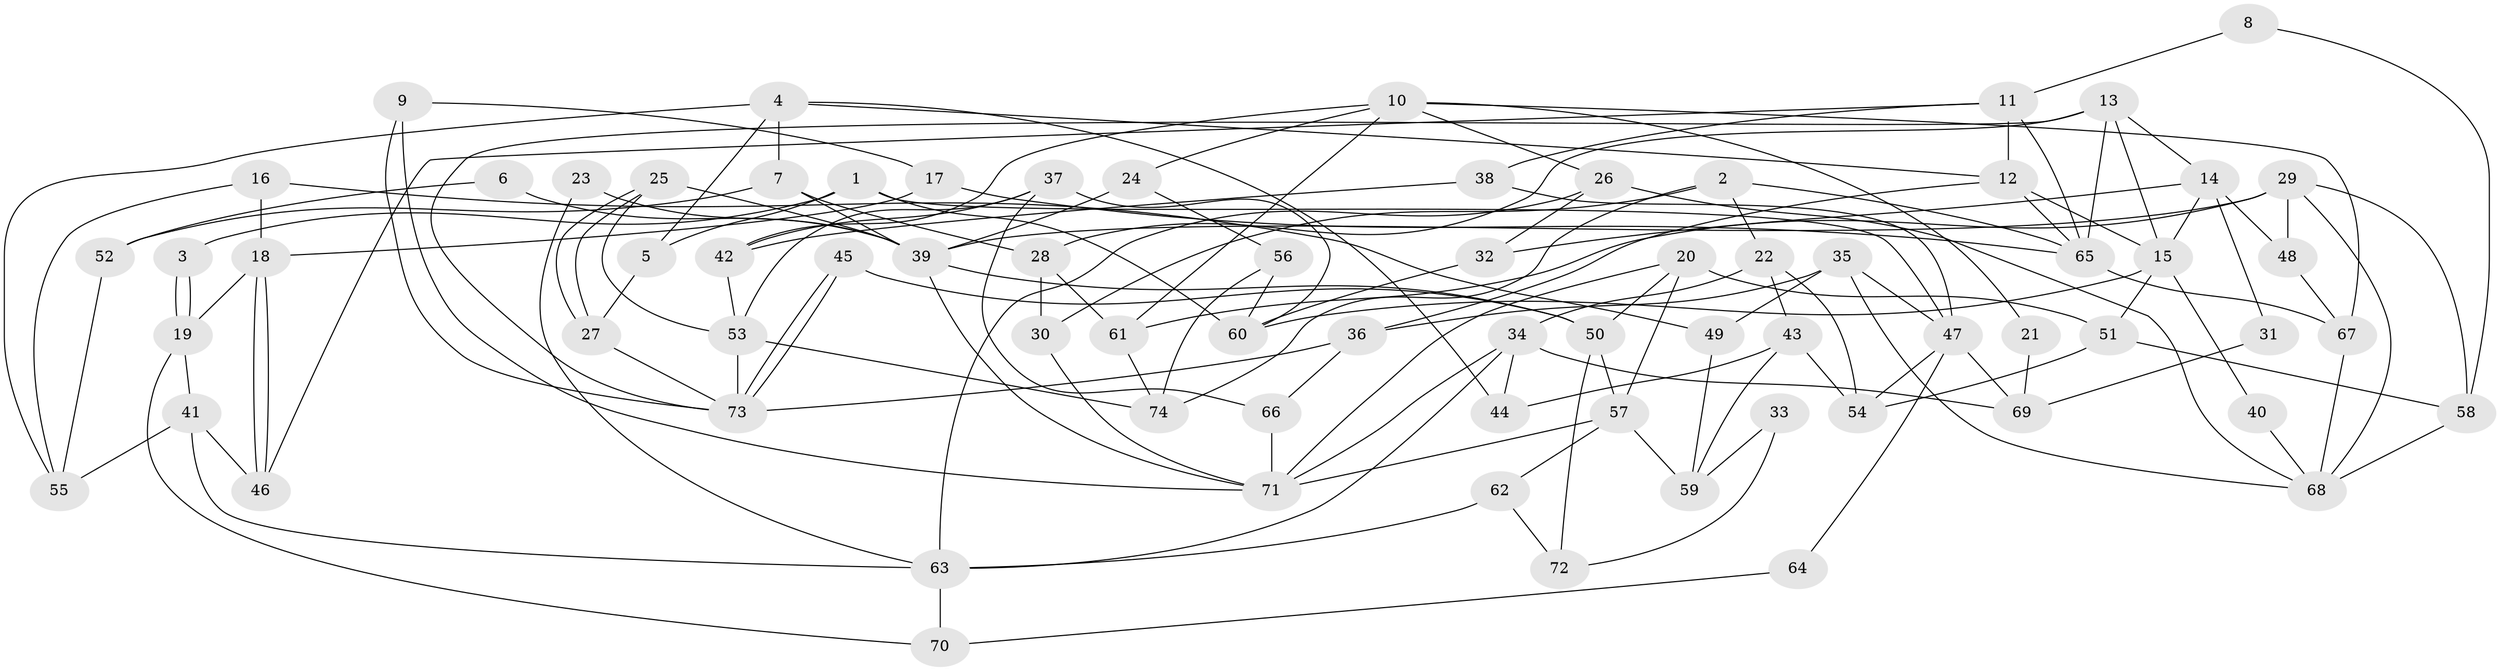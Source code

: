 // coarse degree distribution, {4: 0.16129032258064516, 2: 0.16129032258064516, 3: 0.12903225806451613, 9: 0.06451612903225806, 5: 0.12903225806451613, 7: 0.16129032258064516, 6: 0.0967741935483871, 8: 0.06451612903225806, 1: 0.03225806451612903}
// Generated by graph-tools (version 1.1) at 2025/51/03/04/25 22:51:19]
// undirected, 74 vertices, 148 edges
graph export_dot {
  node [color=gray90,style=filled];
  1;
  2;
  3;
  4;
  5;
  6;
  7;
  8;
  9;
  10;
  11;
  12;
  13;
  14;
  15;
  16;
  17;
  18;
  19;
  20;
  21;
  22;
  23;
  24;
  25;
  26;
  27;
  28;
  29;
  30;
  31;
  32;
  33;
  34;
  35;
  36;
  37;
  38;
  39;
  40;
  41;
  42;
  43;
  44;
  45;
  46;
  47;
  48;
  49;
  50;
  51;
  52;
  53;
  54;
  55;
  56;
  57;
  58;
  59;
  60;
  61;
  62;
  63;
  64;
  65;
  66;
  67;
  68;
  69;
  70;
  71;
  72;
  73;
  74;
  1 -- 60;
  1 -- 5;
  1 -- 3;
  1 -- 47;
  2 -- 74;
  2 -- 30;
  2 -- 22;
  2 -- 65;
  3 -- 19;
  3 -- 19;
  4 -- 12;
  4 -- 55;
  4 -- 5;
  4 -- 7;
  4 -- 44;
  5 -- 27;
  6 -- 52;
  6 -- 39;
  7 -- 28;
  7 -- 39;
  7 -- 52;
  8 -- 58;
  8 -- 11;
  9 -- 73;
  9 -- 71;
  9 -- 17;
  10 -- 61;
  10 -- 26;
  10 -- 21;
  10 -- 24;
  10 -- 42;
  10 -- 67;
  11 -- 65;
  11 -- 12;
  11 -- 38;
  11 -- 46;
  12 -- 15;
  12 -- 36;
  12 -- 65;
  13 -- 65;
  13 -- 14;
  13 -- 15;
  13 -- 28;
  13 -- 73;
  14 -- 48;
  14 -- 15;
  14 -- 31;
  14 -- 32;
  15 -- 51;
  15 -- 40;
  15 -- 60;
  16 -- 49;
  16 -- 18;
  16 -- 55;
  17 -- 65;
  17 -- 18;
  18 -- 46;
  18 -- 46;
  18 -- 19;
  19 -- 41;
  19 -- 70;
  20 -- 57;
  20 -- 71;
  20 -- 50;
  20 -- 51;
  21 -- 69;
  22 -- 43;
  22 -- 34;
  22 -- 54;
  23 -- 39;
  23 -- 63;
  24 -- 39;
  24 -- 56;
  25 -- 53;
  25 -- 27;
  25 -- 27;
  25 -- 39;
  26 -- 32;
  26 -- 68;
  26 -- 63;
  27 -- 73;
  28 -- 61;
  28 -- 30;
  29 -- 39;
  29 -- 58;
  29 -- 48;
  29 -- 61;
  29 -- 68;
  30 -- 71;
  31 -- 69;
  32 -- 60;
  33 -- 72;
  33 -- 59;
  34 -- 63;
  34 -- 44;
  34 -- 69;
  34 -- 71;
  35 -- 47;
  35 -- 68;
  35 -- 36;
  35 -- 49;
  36 -- 73;
  36 -- 66;
  37 -- 66;
  37 -- 42;
  37 -- 53;
  37 -- 60;
  38 -- 42;
  38 -- 47;
  39 -- 50;
  39 -- 71;
  40 -- 68;
  41 -- 46;
  41 -- 55;
  41 -- 63;
  42 -- 53;
  43 -- 54;
  43 -- 44;
  43 -- 59;
  45 -- 50;
  45 -- 73;
  45 -- 73;
  47 -- 54;
  47 -- 64;
  47 -- 69;
  48 -- 67;
  49 -- 59;
  50 -- 57;
  50 -- 72;
  51 -- 54;
  51 -- 58;
  52 -- 55;
  53 -- 73;
  53 -- 74;
  56 -- 60;
  56 -- 74;
  57 -- 71;
  57 -- 59;
  57 -- 62;
  58 -- 68;
  61 -- 74;
  62 -- 63;
  62 -- 72;
  63 -- 70;
  64 -- 70;
  65 -- 67;
  66 -- 71;
  67 -- 68;
}
